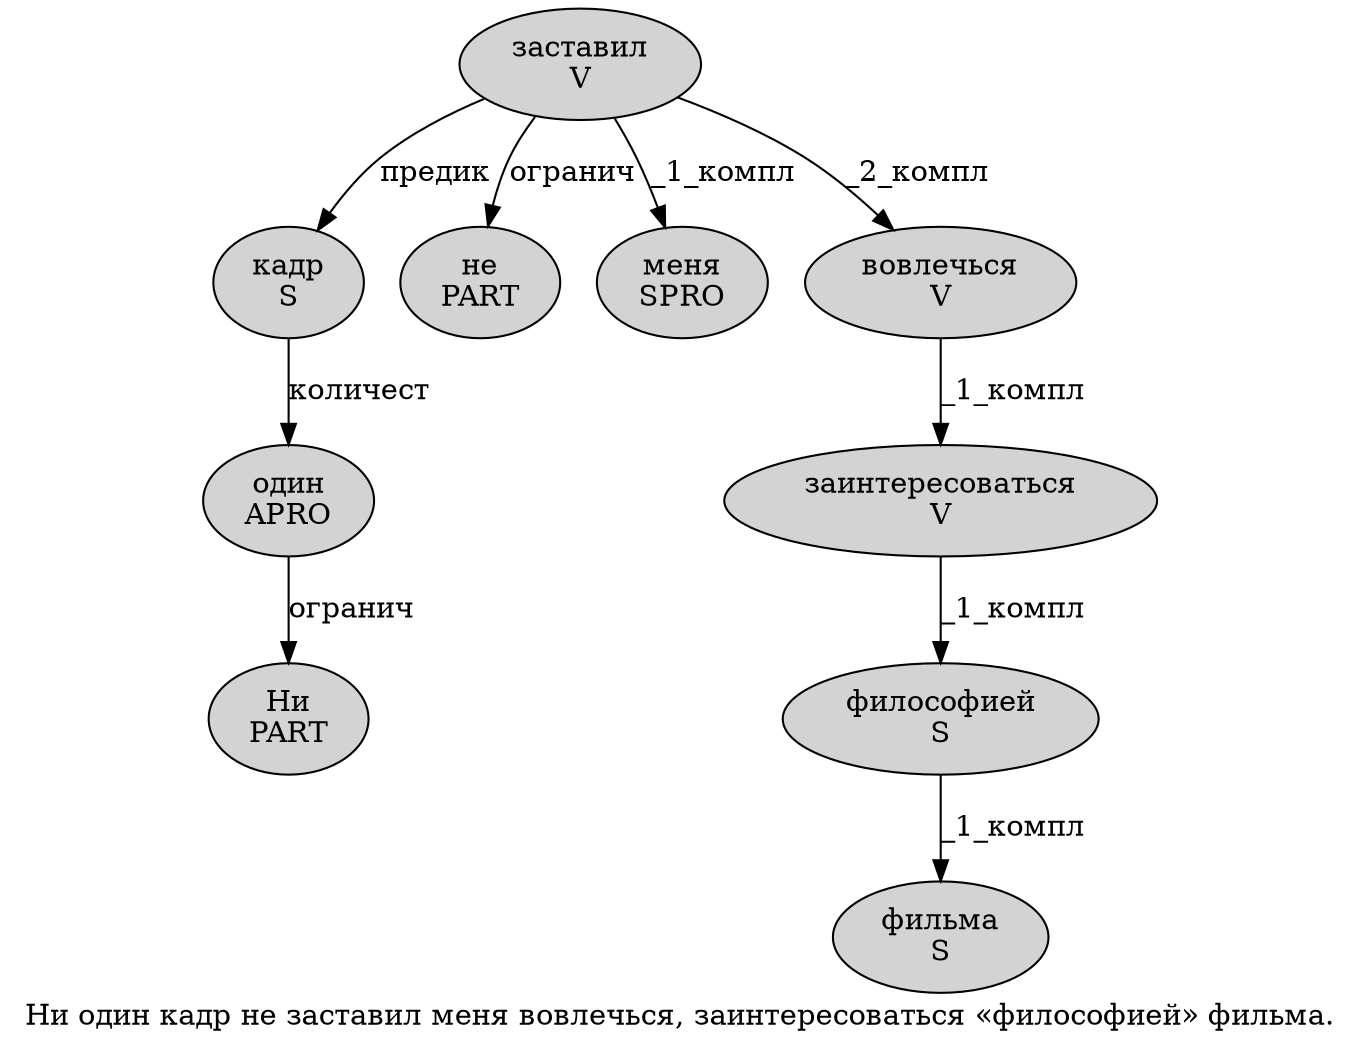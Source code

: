 digraph SENTENCE_2799 {
	graph [label="Ни один кадр не заставил меня вовлечься, заинтересоваться «философией» фильма."]
	node [style=filled]
		0 [label="Ни
PART" color="" fillcolor=lightgray penwidth=1 shape=ellipse]
		1 [label="один
APRO" color="" fillcolor=lightgray penwidth=1 shape=ellipse]
		2 [label="кадр
S" color="" fillcolor=lightgray penwidth=1 shape=ellipse]
		3 [label="не
PART" color="" fillcolor=lightgray penwidth=1 shape=ellipse]
		4 [label="заставил
V" color="" fillcolor=lightgray penwidth=1 shape=ellipse]
		5 [label="меня
SPRO" color="" fillcolor=lightgray penwidth=1 shape=ellipse]
		6 [label="вовлечься
V" color="" fillcolor=lightgray penwidth=1 shape=ellipse]
		8 [label="заинтересоваться
V" color="" fillcolor=lightgray penwidth=1 shape=ellipse]
		10 [label="философией
S" color="" fillcolor=lightgray penwidth=1 shape=ellipse]
		12 [label="фильма
S" color="" fillcolor=lightgray penwidth=1 shape=ellipse]
			10 -> 12 [label="_1_компл"]
			6 -> 8 [label="_1_компл"]
			1 -> 0 [label="огранич"]
			2 -> 1 [label="количест"]
			4 -> 2 [label="предик"]
			4 -> 3 [label="огранич"]
			4 -> 5 [label="_1_компл"]
			4 -> 6 [label="_2_компл"]
			8 -> 10 [label="_1_компл"]
}